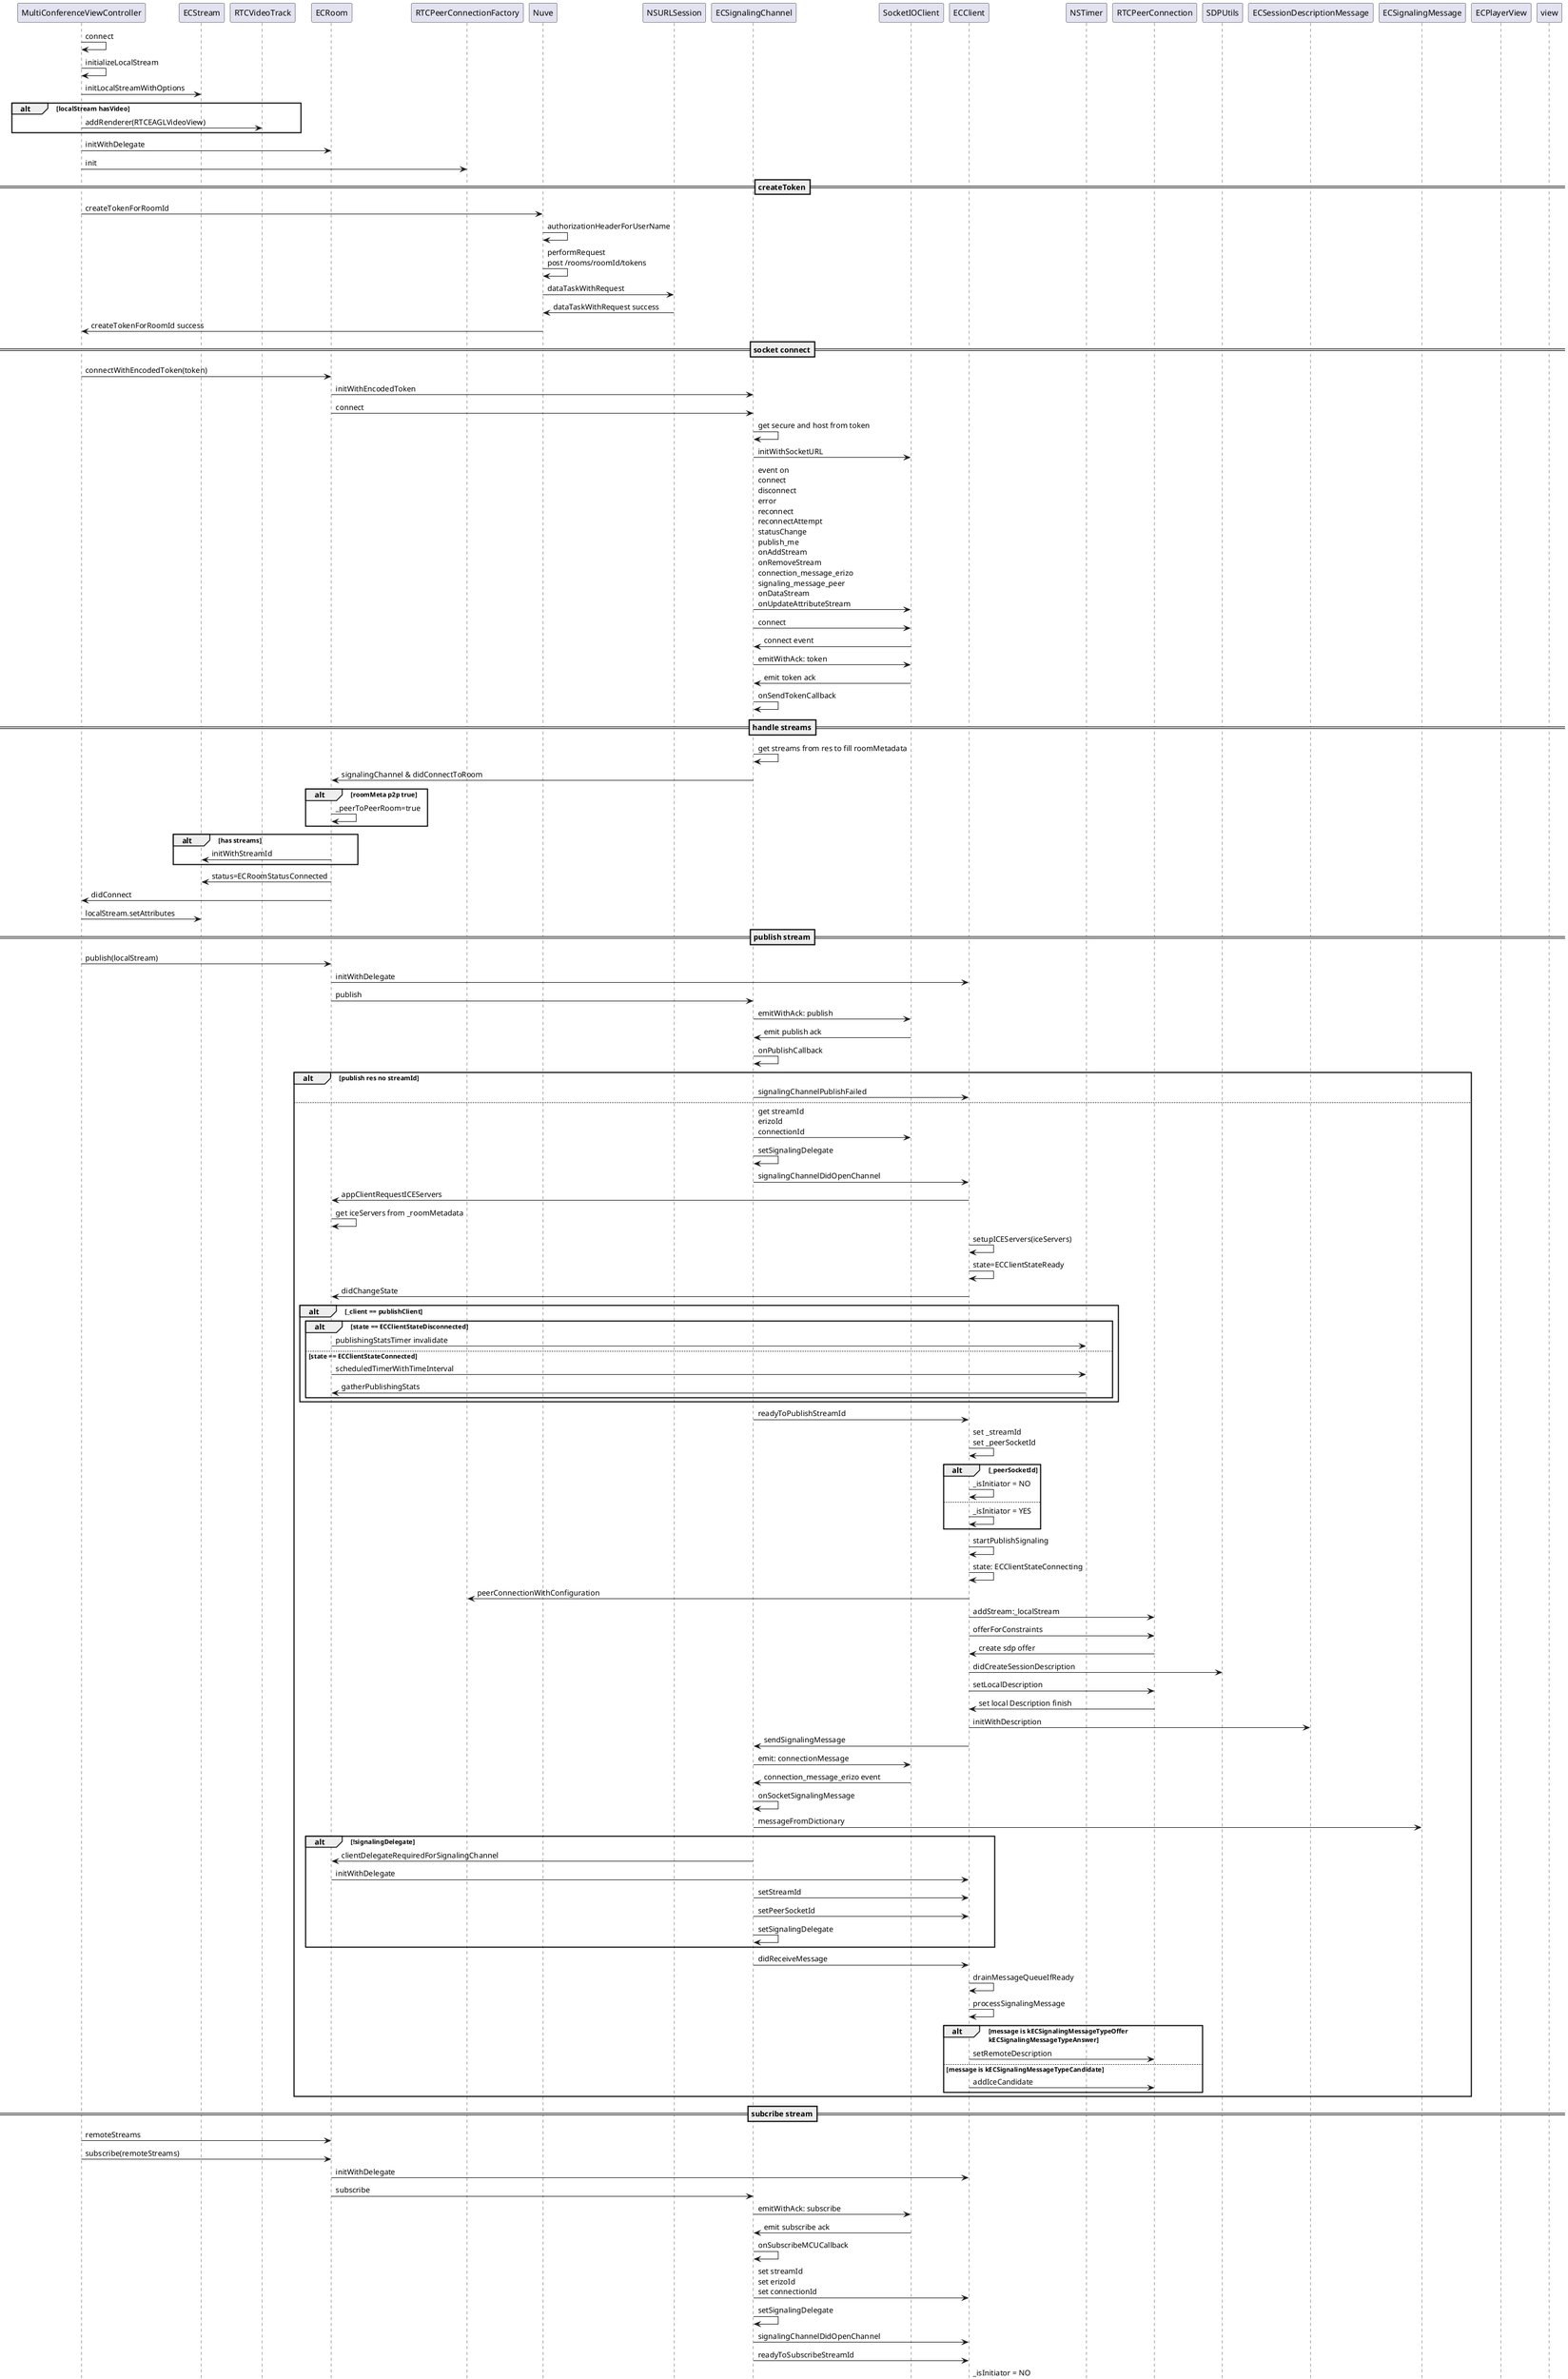 @startuml licode_ios_seq

MultiConferenceViewController -> MultiConferenceViewController : connect
MultiConferenceViewController -> MultiConferenceViewController : initializeLocalStream
MultiConferenceViewController -> ECStream : initLocalStreamWithOptions
alt localStream hasVideo
    MultiConferenceViewController -> RTCVideoTrack : addRenderer(RTCEAGLVideoView)
end
MultiConferenceViewController -> ECRoom : initWithDelegate
MultiConferenceViewController -> RTCPeerConnectionFactory : init

==createToken==

MultiConferenceViewController -> Nuve : createTokenForRoomId
Nuve -> Nuve : authorizationHeaderForUserName
Nuve -> Nuve : performRequest \npost /rooms/roomId/tokens
Nuve -> NSURLSession : dataTaskWithRequest
NSURLSession -> Nuve : dataTaskWithRequest success
Nuve -> MultiConferenceViewController : createTokenForRoomId success

==socket connect==

MultiConferenceViewController -> ECRoom : connectWithEncodedToken(token)
ECRoom -> ECSignalingChannel : initWithEncodedToken
ECRoom -> ECSignalingChannel : connect
ECSignalingChannel -> ECSignalingChannel : get secure and host from token
ECSignalingChannel -> SocketIOClient : initWithSocketURL
ECSignalingChannel -> SocketIOClient : event on \nconnect \ndisconnect \nerror \nreconnect \nreconnectAttempt \nstatusChange \npublish_me \nonAddStream \nonRemoveStream \nconnection_message_erizo \nsignaling_message_peer \nonDataStream \nonUpdateAttributeStream
ECSignalingChannel -> SocketIOClient : connect
SocketIOClient -> ECSignalingChannel : connect event
ECSignalingChannel -> SocketIOClient : emitWithAck: token
SocketIOClient -> ECSignalingChannel : emit token ack
ECSignalingChannel -> ECSignalingChannel : onSendTokenCallback

==handle streams==

ECSignalingChannel -> ECSignalingChannel : get streams from res to fill roomMetadata
ECSignalingChannel -> ECRoom : signalingChannel & didConnectToRoom
alt roomMeta p2p true
    ECRoom -> ECRoom : _peerToPeerRoom=true
end
alt has streams
    ECRoom -> ECStream : initWithStreamId
end
ECRoom -> ECStream : status=ECRoomStatusConnected
ECRoom -> MultiConferenceViewController : didConnect
MultiConferenceViewController -> ECStream : localStream.setAttributes

==publish stream==

MultiConferenceViewController -> ECRoom : publish(localStream)
ECRoom -> ECClient : initWithDelegate
ECRoom -> ECSignalingChannel : publish
ECSignalingChannel -> SocketIOClient : emitWithAck: publish
SocketIOClient -> ECSignalingChannel : emit publish ack
ECSignalingChannel -> ECSignalingChannel : onPublishCallback
alt publish res no streamId
    ECSignalingChannel -> ECClient : signalingChannelPublishFailed
else     
    ECSignalingChannel -> SocketIOClient : get streamId \nerizoId \nconnectionId
    ECSignalingChannel -> ECSignalingChannel : setSignalingDelegate
    ECSignalingChannel -> ECClient : signalingChannelDidOpenChannel
    ECClient -> ECRoom : appClientRequestICEServers
    ECRoom -> ECRoom : get iceServers from _roomMetadata
    ECClient -> ECClient : setupICEServers(iceServers)
    ECClient -> ECClient : state=ECClientStateReady
    ECClient -> ECRoom : didChangeState
    alt _client == publishClient
        alt state == ECClientStateDisconnected
            ECRoom -> NSTimer : publishingStatsTimer invalidate
        else state == ECClientStateConnected
            ECRoom -> NSTimer : scheduledTimerWithTimeInterval
            NSTimer -> ECRoom : gatherPublishingStats
        end
    end
    ECSignalingChannel -> ECClient : readyToPublishStreamId
    ECClient -> ECClient : set _streamId \nset _peerSocketId
    alt _peerSocketId
        ECClient -> ECClient : _isInitiator = NO
    else         
        ECClient -> ECClient : _isInitiator = YES
    end
    ECClient -> ECClient : startPublishSignaling
    ECClient -> ECClient : state: ECClientStateConnecting
    ECClient -> RTCPeerConnectionFactory : peerConnectionWithConfiguration
    ECClient -> RTCPeerConnection : addStream:_localStream
    ECClient -> RTCPeerConnection : offerForConstraints
    RTCPeerConnection -> ECClient : create sdp offer
    ECClient -> SDPUtils : didCreateSessionDescription
    ECClient -> RTCPeerConnection : setLocalDescription
    RTCPeerConnection -> ECClient : set local Description finish
    ECClient -> ECSessionDescriptionMessage : initWithDescription
    ECClient -> ECSignalingChannel : sendSignalingMessage
    ECSignalingChannel -> SocketIOClient : emit: connectionMessage
    SocketIOClient -> ECSignalingChannel : connection_message_erizo event
    ECSignalingChannel -> ECSignalingChannel : onSocketSignalingMessage
    ECSignalingChannel -> ECSignalingMessage : messageFromDictionary
    alt !signalingDelegate
        ECSignalingChannel -> ECRoom : clientDelegateRequiredForSignalingChannel
        ECRoom -> ECClient : initWithDelegate
        ECSignalingChannel -> ECClient : setStreamId
        ECSignalingChannel -> ECClient : setPeerSocketId
        ECSignalingChannel -> ECSignalingChannel : setSignalingDelegate
    end
    ECSignalingChannel -> ECClient : didReceiveMessage
    ECClient -> ECClient : drainMessageQueueIfReady
    ECClient -> ECClient : processSignalingMessage
    alt message is kECSignalingMessageTypeOffer \nkECSignalingMessageTypeAnswer
        ECClient -> RTCPeerConnection : setRemoteDescription
    else message is kECSignalingMessageTypeCandidate
        ECClient -> RTCPeerConnection : addIceCandidate
    end
end

==subcribe stream==

MultiConferenceViewController -> ECRoom : remoteStreams
MultiConferenceViewController -> ECRoom : subscribe(remoteStreams)
ECRoom -> ECClient : initWithDelegate
ECRoom -> ECSignalingChannel : subscribe
ECSignalingChannel -> SocketIOClient : emitWithAck: subscribe
SocketIOClient -> ECSignalingChannel : emit subscribe ack
ECSignalingChannel -> ECSignalingChannel : onSubscribeMCUCallback
ECSignalingChannel -> ECClient : set streamId \nset erizoId \nset connectionId
ECSignalingChannel -> ECSignalingChannel : setSignalingDelegate
ECSignalingChannel -> ECClient : signalingChannelDidOpenChannel
ECSignalingChannel -> ECClient : readyToSubscribeStreamId
ECClient -> ECClient : _isInitiator = NO \nset _streamId \nset _peerSocketId
ECClient -> ECClient : startSubscribeSignaling
ECClient -> RTCPeerConnectionFactory : peerConnectionWithConfiguration
ECClient -> RTCPeerConnection : offerForConstraints
RTCPeerConnection -> ECClient : create sdp offer
ECClient -> ECClient : didCreateSessionDescription

==receive remote stream==

RTCPeerConnection -> ECClient : didAddStream(RTCMediaStream)
ECClient -> ECRoom : didReceiveRemoteStream
ECClient -> ECClient : _streamsByStreamId
ECClient -> MultiConferenceViewController : didSubscribeStream
MultiConferenceViewController -> MultiConferenceViewController : watchStream
MultiConferenceViewController -> ECPlayerView : initWithLiveStream
MultiConferenceViewController -> view : addSubview(ECPlayerView)

==onAddStream==

SocketIOClient -> ECSignalingChannel : onAddStream event
ECSignalingChannel -> ECSignalingChannel : onSocketAddStream
ECSignalingChannel -> ECRoom : didStreamAddedWithId
alt _publishStreamId
    ECRoom -> MultiConferenceViewController : didPublishStream
    alt _recordEnabled && !_peerToPeerRoom
        ECRoom -> ECSignalingChannel : startRecording
        ECSignalingChannel -> SocketIOClient : emitWithAck: startRecorder
        SocketIOClient -> ECSignalingChannel : emit startRecorder ack
        ECSignalingChannel -> ECRoom : didStartRecordingStreamId
        ECRoom -> MultiConferenceViewController : didStartRecordingStream
    end
else
    ECRoom -> MultiConferenceViewController : didAddedStream
    MultiConferenceViewController -> ECRoom : subscribe
end

==onRemoveStream==

SocketIOClient -> ECSignalingChannel : onAddStream event
ECSignalingChannel -> ECSignalingChannel : onSocketRemoveStream
ECSignalingChannel -> ECRoom : didRemovedStreamId
ECRoom -> MultiConferenceViewController : didRemovedStream
MultiConferenceViewController -> MultiConferenceViewController : removeStream
MultiConferenceViewController -> ECPlayerView : removeFromSuperview
ECRoom -> ECRoom : publishClient=null

==publish_me==

SocketIOClient -> ECSignalingChannel : publish_me event
ECSignalingChannel -> ECSignalingChannel : onSocketPublishMe
ECSignalingChannel -> ECRoom : didRequestPublishP2PStreamWithId
ECRoom -> ECSignalingChannel : publishToPeerID

==reveive message==

SocketIOClient -> ECSignalingChannel : connection_message_erizo event
SocketIOClient -> ECSignalingChannel : signaling_message_peer event
ECSignalingChannel -> ECSignalingChannel : onSocketSignalingMessage
ECSignalingChannel -> ECClient : didReceiveMessage
alt kECSignalingMessageTypeOffer \nkECSignalingMessageTypeAnswer
    ECClient -> ECClient : _messageQueue.insertObject 
else kECSignalingMessageTypeCandidate
    ECClient -> ECClient : _messageQueue.addObject
end
ECClient -> ECClient : drainMessageQueueIfReady
ECClient -> ECClient : processSignalingMessage

==leave==

MultiConferenceViewController -> MultiConferenceViewController : leave
MultiConferenceViewController -> MultiConferenceViewController : removeStream(remoteStreams)
MultiConferenceViewController -> ECPlayerView : removeFromSuperview
MultiConferenceViewController -> ECRoom : leave
MultiConferenceViewController -> ECSignalingChannel : disconnect
ECSignalingChannel -> SocketIOClient : disconnect


@enduml